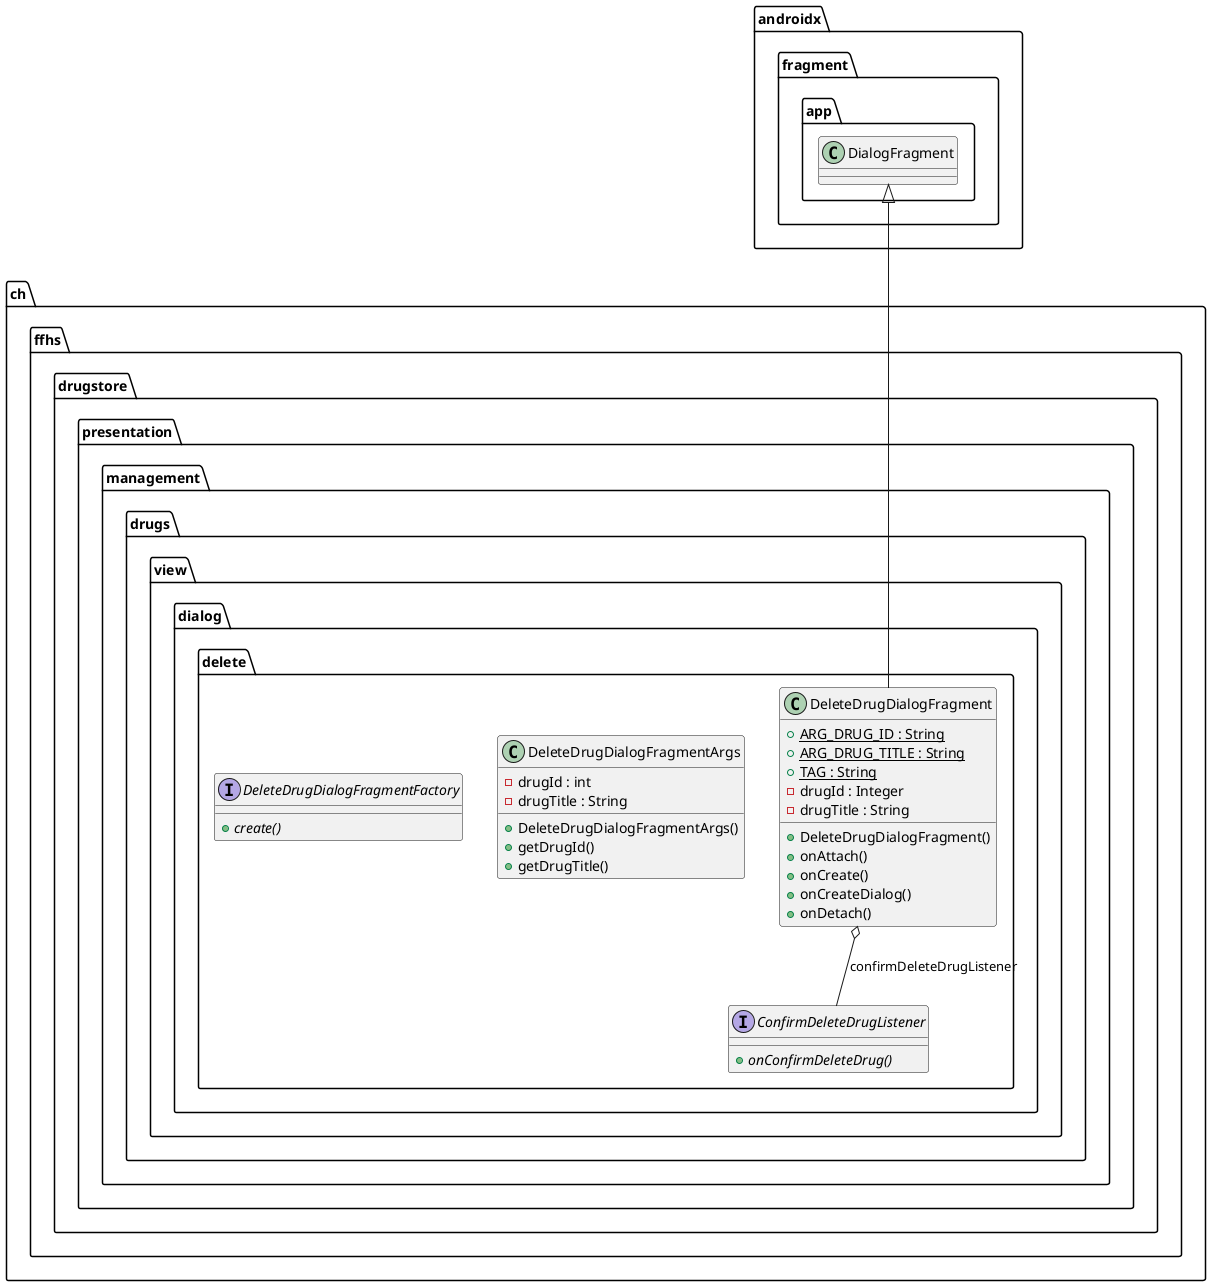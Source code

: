 @startuml

  namespace ch.ffhs.drugstore {
    namespace presentation {
      namespace management {
        namespace drugs.view {
          namespace dialog {
            namespace delete {
              interface ch.ffhs.drugstore.presentation.management.drugs.view.dialog.delete.ConfirmDeleteDrugListener {
                  {abstract} + onConfirmDeleteDrug()
              }
            }
          }
        }
      }
    }
  }
  

  namespace ch.ffhs.drugstore {
    namespace presentation {
      namespace management {
        namespace drugs.view {
          namespace dialog {
            namespace delete {
              class ch.ffhs.drugstore.presentation.management.drugs.view.dialog.delete.DeleteDrugDialogFragment {
                  {static} + ARG_DRUG_ID : String
                  {static} + ARG_DRUG_TITLE : String
                  {static} + TAG : String
                  - drugId : Integer
                  - drugTitle : String
                  + DeleteDrugDialogFragment()
                  + onAttach()
                  + onCreate()
                  + onCreateDialog()
                  + onDetach()
              }
            }
          }
        }
      }
    }
  }
  

  namespace ch.ffhs.drugstore {
    namespace presentation {
      namespace management {
        namespace drugs.view {
          namespace dialog {
            namespace delete {
              class ch.ffhs.drugstore.presentation.management.drugs.view.dialog.delete.DeleteDrugDialogFragmentArgs {
                  - drugId : int
                  - drugTitle : String
                  + DeleteDrugDialogFragmentArgs()
                  + getDrugId()
                  + getDrugTitle()
              }
            }
          }
        }
      }
    }
  }
  

  namespace ch.ffhs.drugstore {
    namespace presentation {
      namespace management {
        namespace drugs.view {
          namespace dialog {
            namespace delete {
              interface ch.ffhs.drugstore.presentation.management.drugs.view.dialog.delete.DeleteDrugDialogFragmentFactory {
                  {abstract} + create()
              }
            }
          }
        }
      }
    }
  }
  

  ch.ffhs.drugstore.presentation.management.drugs.view.dialog.delete.DeleteDrugDialogFragment -up-|> androidx.fragment.app.DialogFragment
  ch.ffhs.drugstore.presentation.management.drugs.view.dialog.delete.DeleteDrugDialogFragment o-- ch.ffhs.drugstore.presentation.management.drugs.view.dialog.delete.ConfirmDeleteDrugListener : confirmDeleteDrugListener


@enduml
